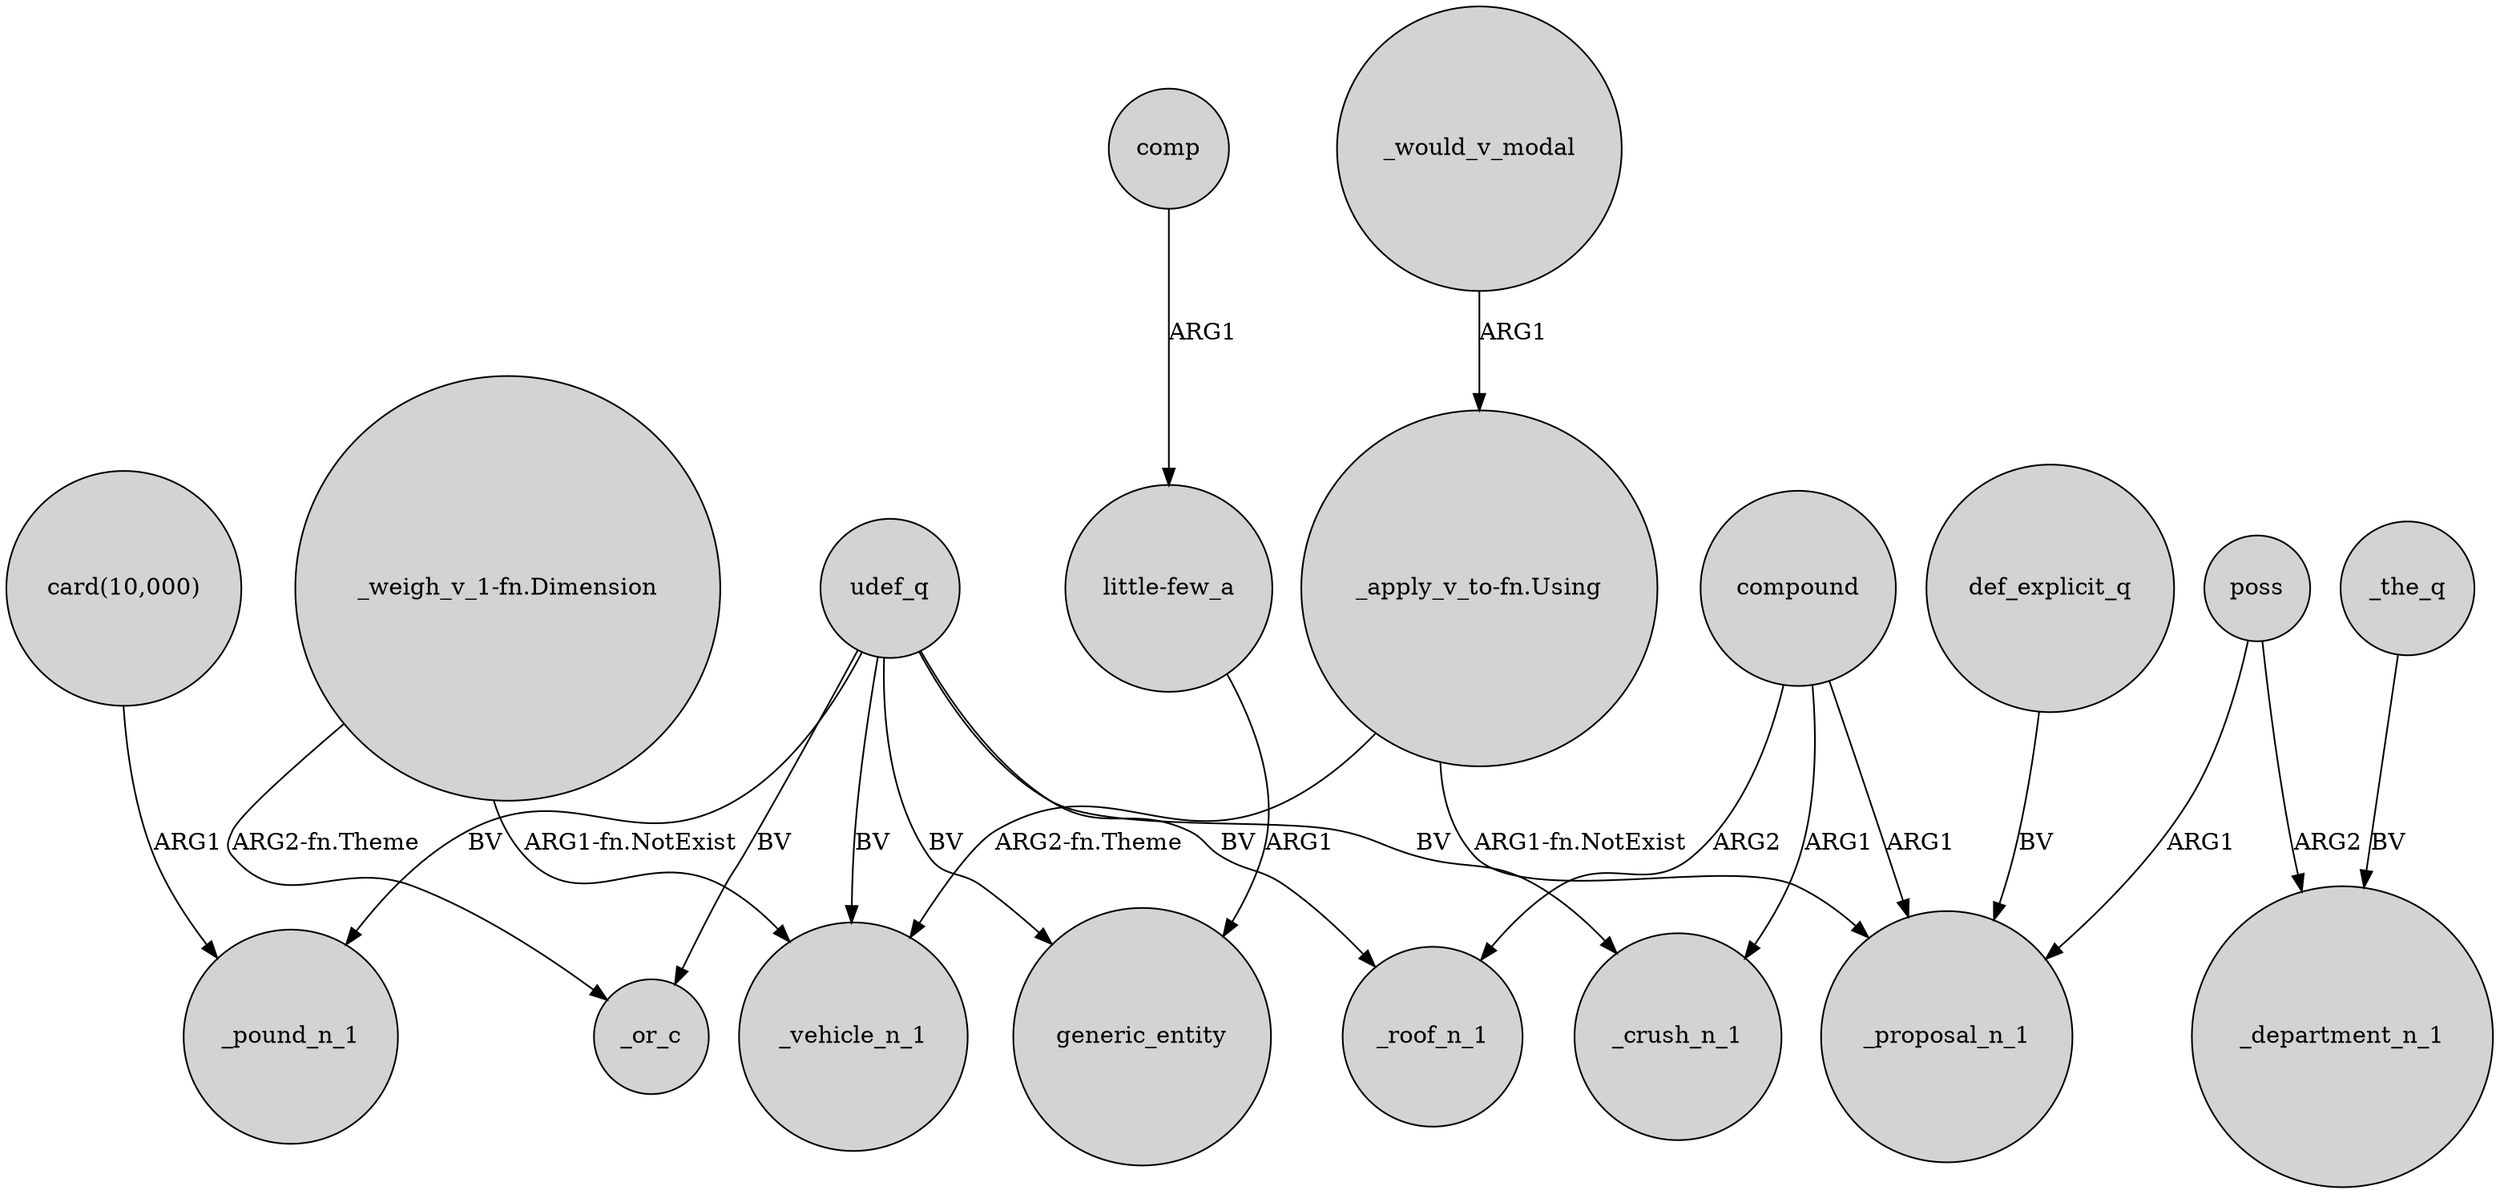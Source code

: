 digraph {
	node [shape=circle style=filled]
	"card(10,000)" -> _pound_n_1 [label=ARG1]
	"_weigh_v_1-fn.Dimension" -> _vehicle_n_1 [label="ARG1-fn.NotExist"]
	udef_q -> generic_entity [label=BV]
	compound -> _crush_n_1 [label=ARG1]
	"_weigh_v_1-fn.Dimension" -> _or_c [label="ARG2-fn.Theme"]
	udef_q -> _or_c [label=BV]
	udef_q -> _vehicle_n_1 [label=BV]
	_the_q -> _department_n_1 [label=BV]
	_would_v_modal -> "_apply_v_to-fn.Using" [label=ARG1]
	"_apply_v_to-fn.Using" -> _vehicle_n_1 [label="ARG2-fn.Theme"]
	udef_q -> _pound_n_1 [label=BV]
	"_apply_v_to-fn.Using" -> _proposal_n_1 [label="ARG1-fn.NotExist"]
	poss -> _proposal_n_1 [label=ARG1]
	compound -> _roof_n_1 [label=ARG2]
	comp -> "little-few_a" [label=ARG1]
	udef_q -> _crush_n_1 [label=BV]
	def_explicit_q -> _proposal_n_1 [label=BV]
	udef_q -> _roof_n_1 [label=BV]
	poss -> _department_n_1 [label=ARG2]
	compound -> _proposal_n_1 [label=ARG1]
	"little-few_a" -> generic_entity [label=ARG1]
}
